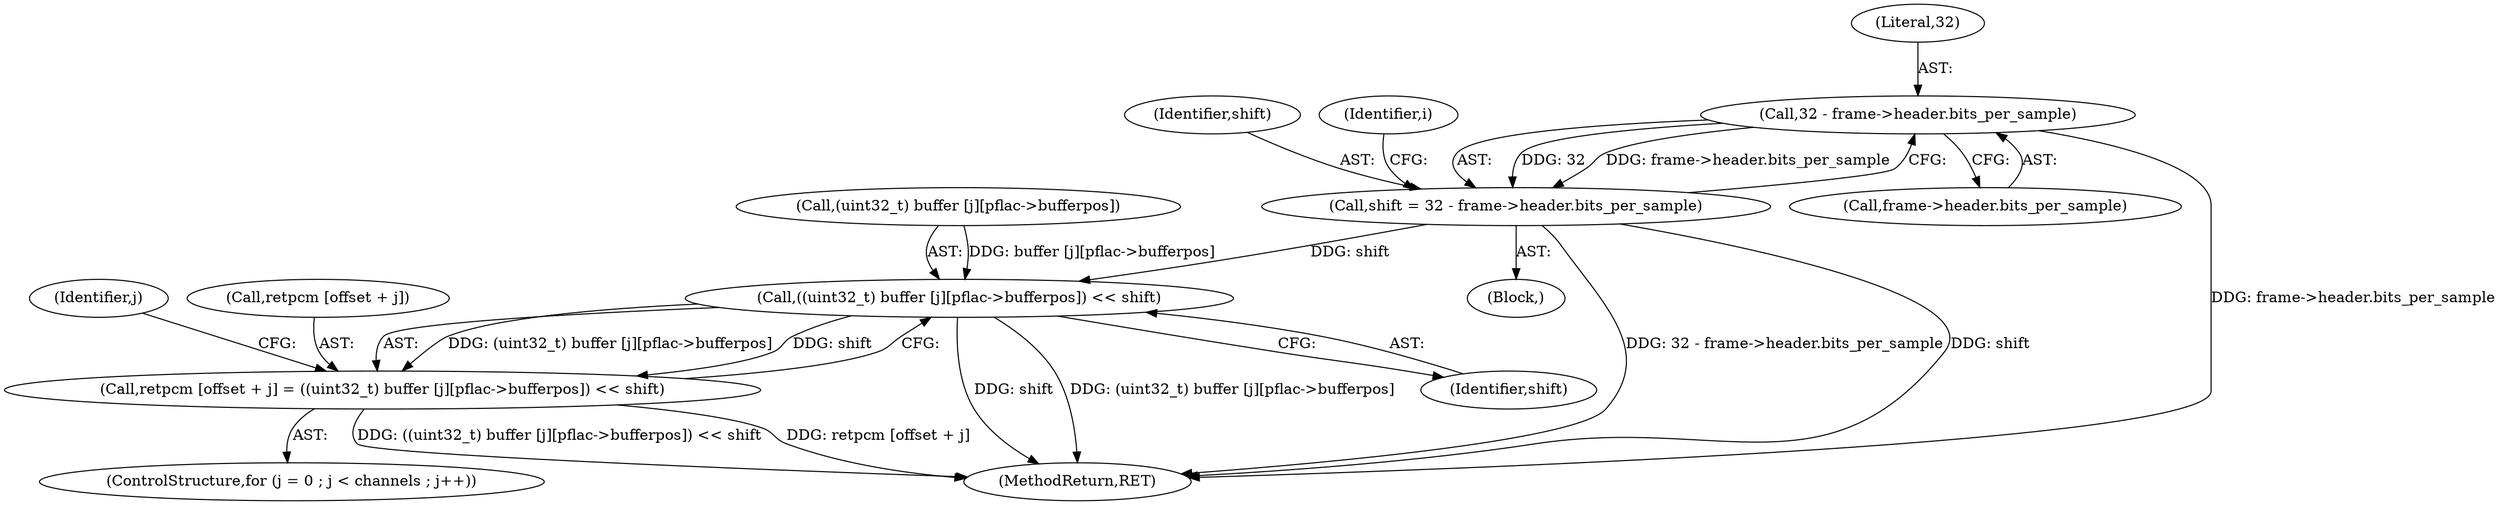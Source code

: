 digraph "0_libsndfile_60b234301adf258786d8b90be5c1d437fc8799e0@pointer" {
"1000483" [label="(Call,32 - frame->header.bits_per_sample)"];
"1000481" [label="(Call,shift = 32 - frame->header.bits_per_sample)"];
"1000550" [label="(Call,((uint32_t) buffer [j][pflac->bufferpos]) << shift)"];
"1000544" [label="(Call,retpcm [offset + j] = ((uint32_t) buffer [j][pflac->bufferpos]) << shift)"];
"1000482" [label="(Identifier,shift)"];
"1000535" [label="(ControlStructure,for (j = 0 ; j < channels ; j++))"];
"1000485" [label="(Call,frame->header.bits_per_sample)"];
"1000481" [label="(Call,shift = 32 - frame->header.bits_per_sample)"];
"1000471" [label="(Block,)"];
"1000551" [label="(Call,(uint32_t) buffer [j][pflac->bufferpos])"];
"1000543" [label="(Identifier,j)"];
"1000808" [label="(MethodReturn,RET)"];
"1000483" [label="(Call,32 - frame->header.bits_per_sample)"];
"1000560" [label="(Identifier,shift)"];
"1000545" [label="(Call,retpcm [offset + j])"];
"1000484" [label="(Literal,32)"];
"1000492" [label="(Identifier,i)"];
"1000544" [label="(Call,retpcm [offset + j] = ((uint32_t) buffer [j][pflac->bufferpos]) << shift)"];
"1000550" [label="(Call,((uint32_t) buffer [j][pflac->bufferpos]) << shift)"];
"1000483" -> "1000481"  [label="AST: "];
"1000483" -> "1000485"  [label="CFG: "];
"1000484" -> "1000483"  [label="AST: "];
"1000485" -> "1000483"  [label="AST: "];
"1000481" -> "1000483"  [label="CFG: "];
"1000483" -> "1000808"  [label="DDG: frame->header.bits_per_sample"];
"1000483" -> "1000481"  [label="DDG: 32"];
"1000483" -> "1000481"  [label="DDG: frame->header.bits_per_sample"];
"1000481" -> "1000471"  [label="AST: "];
"1000482" -> "1000481"  [label="AST: "];
"1000492" -> "1000481"  [label="CFG: "];
"1000481" -> "1000808"  [label="DDG: 32 - frame->header.bits_per_sample"];
"1000481" -> "1000808"  [label="DDG: shift"];
"1000481" -> "1000550"  [label="DDG: shift"];
"1000550" -> "1000544"  [label="AST: "];
"1000550" -> "1000560"  [label="CFG: "];
"1000551" -> "1000550"  [label="AST: "];
"1000560" -> "1000550"  [label="AST: "];
"1000544" -> "1000550"  [label="CFG: "];
"1000550" -> "1000808"  [label="DDG: shift"];
"1000550" -> "1000808"  [label="DDG: (uint32_t) buffer [j][pflac->bufferpos]"];
"1000550" -> "1000544"  [label="DDG: (uint32_t) buffer [j][pflac->bufferpos]"];
"1000550" -> "1000544"  [label="DDG: shift"];
"1000551" -> "1000550"  [label="DDG: buffer [j][pflac->bufferpos]"];
"1000544" -> "1000535"  [label="AST: "];
"1000545" -> "1000544"  [label="AST: "];
"1000543" -> "1000544"  [label="CFG: "];
"1000544" -> "1000808"  [label="DDG: ((uint32_t) buffer [j][pflac->bufferpos]) << shift"];
"1000544" -> "1000808"  [label="DDG: retpcm [offset + j]"];
}
